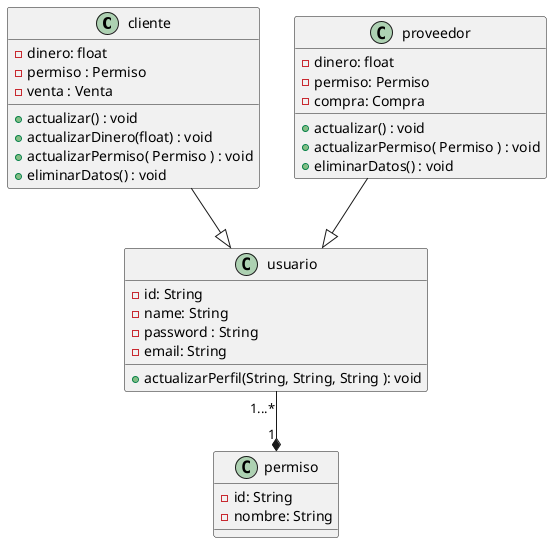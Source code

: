 @startuml

class cliente {
    - dinero: float
    - permiso : Permiso
    - venta : Venta
    + actualizar() : void
    + actualizarDinero(float) : void
    + actualizarPermiso( Permiso ) : void
    + eliminarDatos() : void
}

class proveedor {
    - dinero: float
    - permiso: Permiso
    - compra: Compra
    + actualizar() : void
    + actualizarPermiso( Permiso ) : void
    + eliminarDatos() : void
}

class usuario {
    - id: String
    - name: String
    - password : String
    - email: String
    + actualizarPerfil(String, String, String ): void
}

class permiso {
    - id: String
    - nombre: String
}

usuario "1...*" --* "1" permiso

cliente --|> usuario
proveedor --|> usuario




@enduml